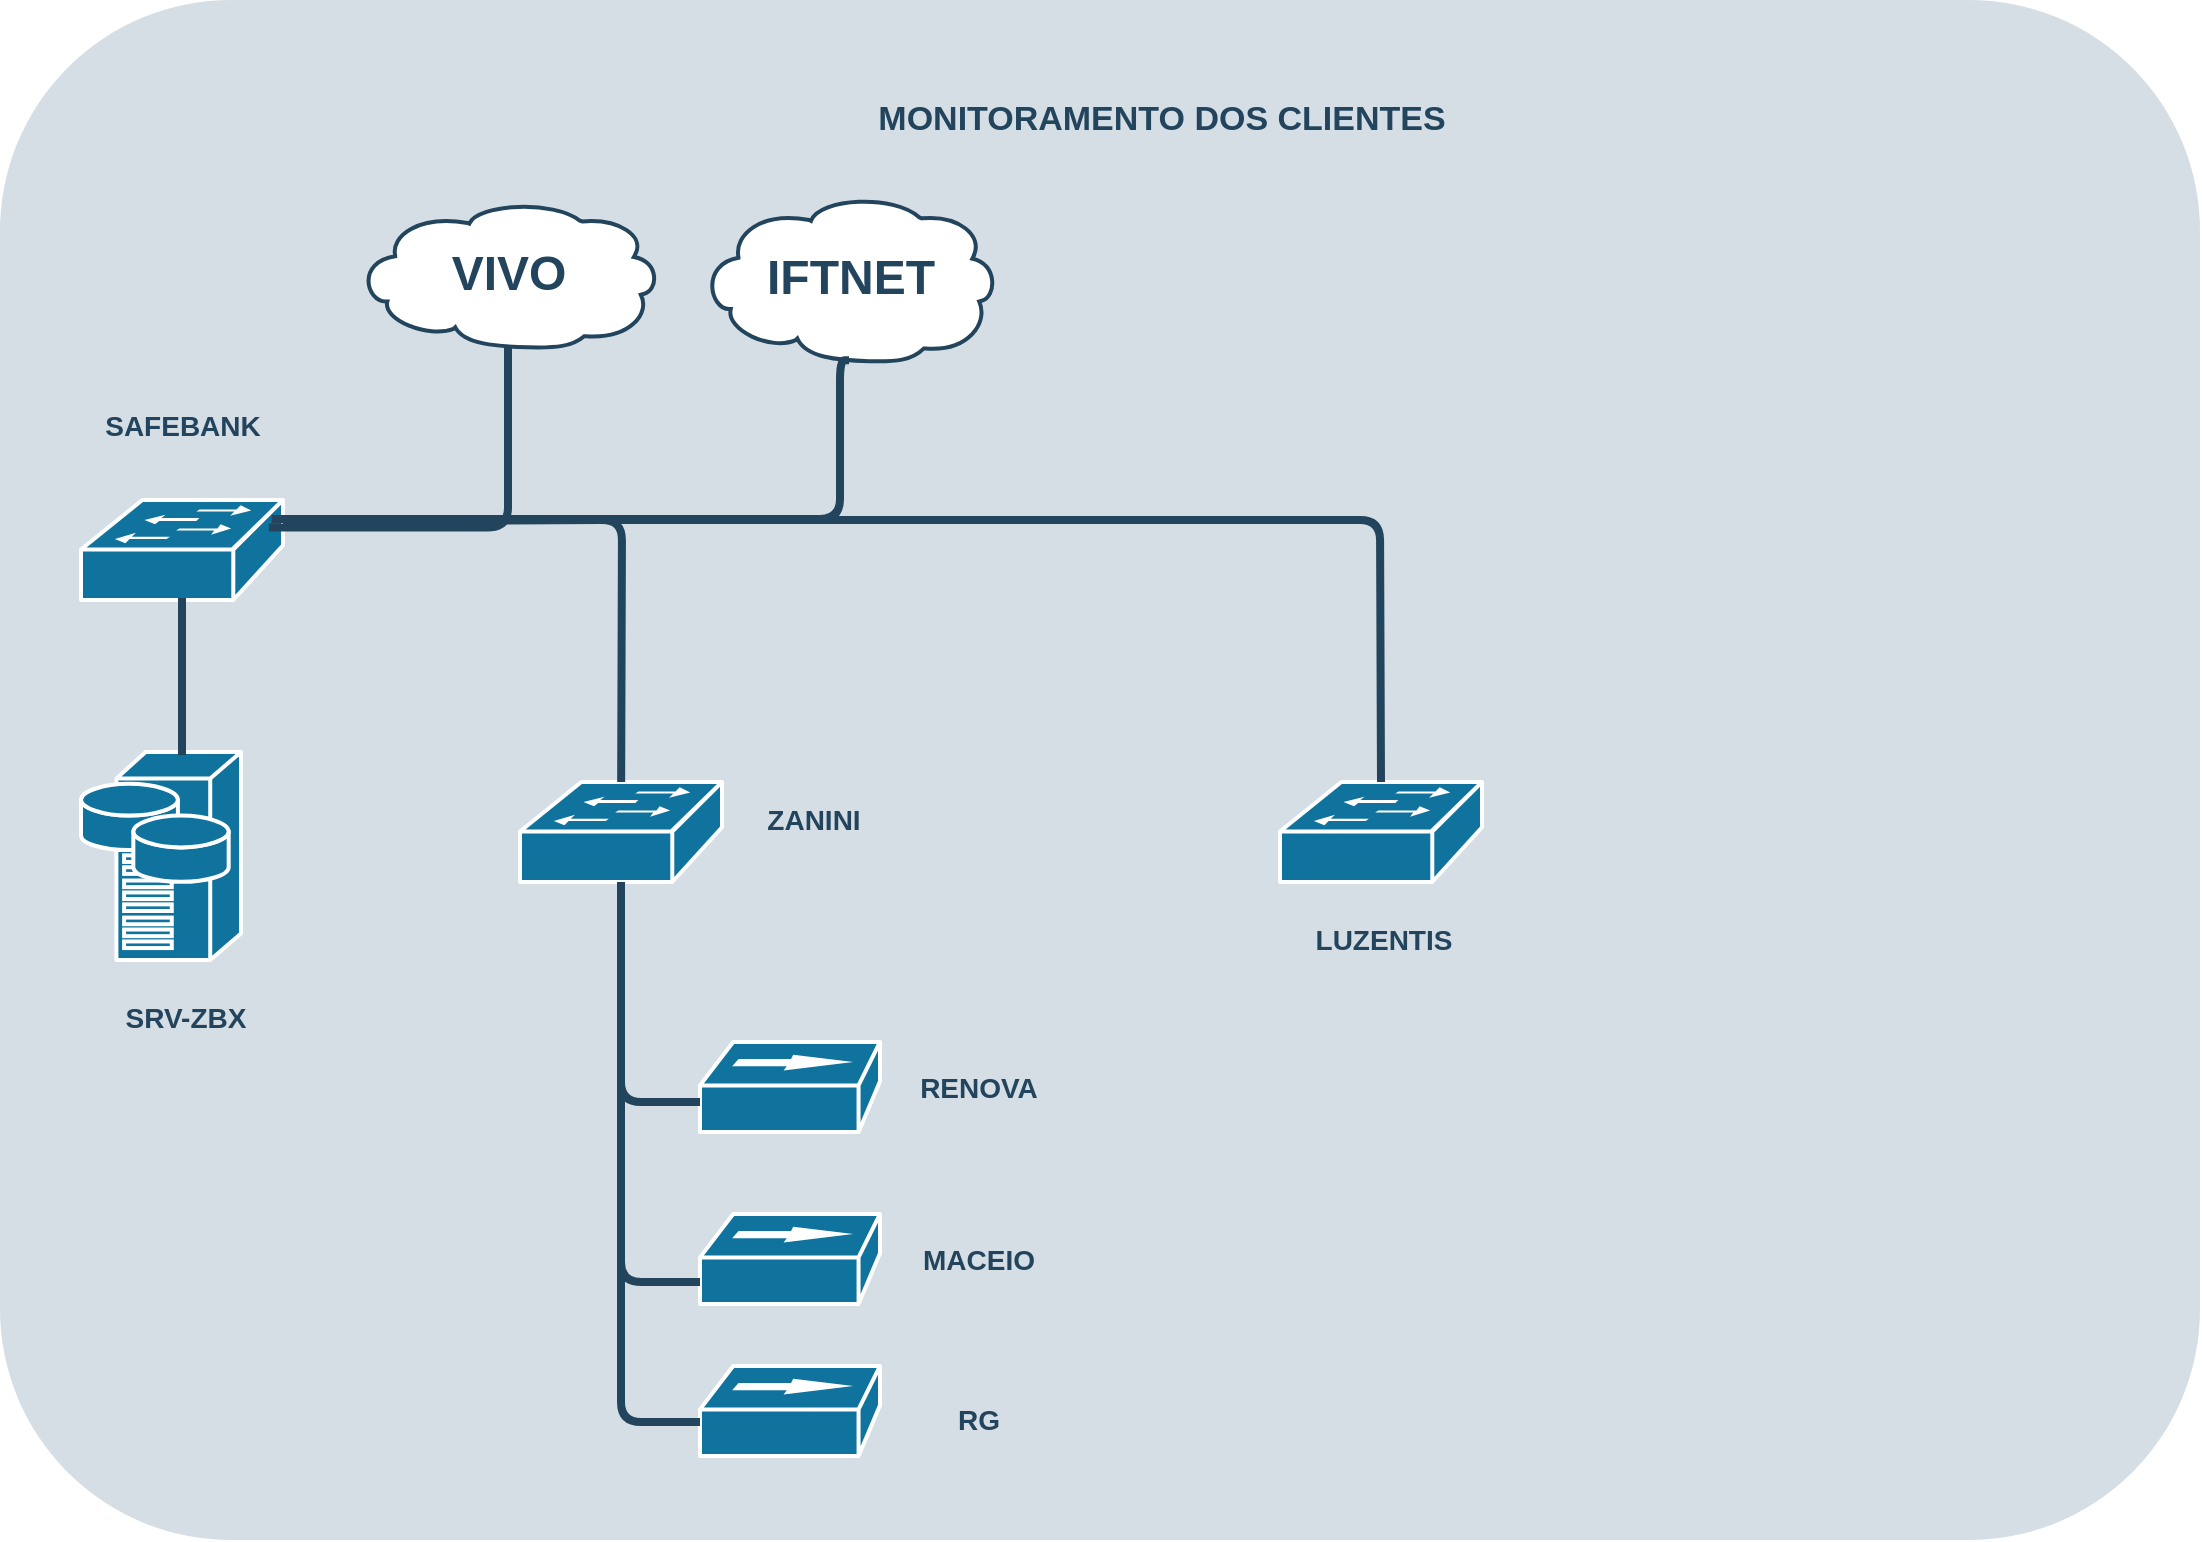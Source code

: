 <mxfile version="16.5.3" type="device"><diagram id="6a731a19-8d31-9384-78a2-239565b7b9f0" name="Page-1"><mxGraphModel dx="3307" dy="2455" grid="1" gridSize="10" guides="1" tooltips="1" connect="1" arrows="1" fold="1" page="1" pageScale="1" pageWidth="827" pageHeight="1169" background="none" math="0" shadow="0"><root><mxCell id="0"/><mxCell id="1" parent="0"/><mxCell id="2093" value="" style="rounded=1;whiteSpace=wrap;html=1;strokeColor=none;fillColor=#BAC8D3;fontSize=24;fontColor=#23445D;align=center;opacity=60;" parent="1" vertex="1"><mxGeometry x="-10" y="-100" width="1100" height="770" as="geometry"/></mxCell><mxCell id="2100" value="" style="shape=mxgraph.cisco.servers.storage_server;html=1;dashed=0;fillColor=#10739E;strokeColor=#ffffff;strokeWidth=2;verticalLabelPosition=bottom;verticalAlign=top;fontFamily=Helvetica;fontSize=36;fontColor=#FFB366" parent="1" vertex="1"><mxGeometry x="30.5" y="276" width="80" height="104" as="geometry"/></mxCell><mxCell id="2109" value="VIVO" style="shape=mxgraph.cisco.storage.cloud;html=1;dashed=0;strokeColor=#23445D;fillColor=#ffffff;strokeWidth=2;fontFamily=Helvetica;fontSize=24;fontColor=#23445D;align=center;fontStyle=1" parent="1" vertex="1"><mxGeometry x="168" width="152" height="74" as="geometry"/></mxCell><mxCell id="2110" value="IFTNET" style="shape=mxgraph.cisco.storage.cloud;html=1;dashed=0;strokeColor=#23445D;fillColor=#ffffff;strokeWidth=2;fontFamily=Helvetica;fontSize=24;fontColor=#23445D;fontStyle=1" parent="1" vertex="1"><mxGeometry x="340" y="-3" width="149" height="84" as="geometry"/></mxCell><mxCell id="2114" value="" style="shape=mxgraph.cisco.switches.workgroup_switch;html=1;dashed=0;fillColor=#10739E;strokeColor=#ffffff;strokeWidth=2;verticalLabelPosition=bottom;verticalAlign=top;fontFamily=Helvetica;fontSize=36;fontColor=#FFB366" parent="1" vertex="1"><mxGeometry x="250" y="291" width="101" height="50" as="geometry"/></mxCell><mxCell id="2116" value="" style="shape=mxgraph.cisco.switches.workgroup_switch;html=1;dashed=0;fillColor=#10739E;strokeColor=#ffffff;strokeWidth=2;verticalLabelPosition=bottom;verticalAlign=top;fontFamily=Helvetica;fontSize=36;fontColor=#FFB366" parent="1" vertex="1"><mxGeometry x="630" y="291" width="101" height="50" as="geometry"/></mxCell><mxCell id="2117" value="" style="shape=mxgraph.cisco.switches.workgroup_switch;html=1;dashed=0;fillColor=#10739E;strokeColor=#ffffff;strokeWidth=2;verticalLabelPosition=bottom;verticalAlign=top;fontFamily=Helvetica;fontSize=36;fontColor=#FFB366" parent="1" vertex="1"><mxGeometry x="30.5" y="150" width="101" height="50" as="geometry"/></mxCell><mxCell id="2126" value="" style="shape=mxgraph.cisco.hubs_and_gateways.100baset_hub;html=1;dashed=0;fillColor=#10739E;strokeColor=#ffffff;strokeWidth=2;verticalLabelPosition=bottom;verticalAlign=top;fontFamily=Helvetica;fontSize=36;fontColor=#FFB366" parent="1" vertex="1"><mxGeometry x="340" y="421" width="90" height="45" as="geometry"/></mxCell><mxCell id="2128" value="" style="shape=mxgraph.cisco.hubs_and_gateways.100baset_hub;html=1;dashed=0;fillColor=#10739E;strokeColor=#ffffff;strokeWidth=2;verticalLabelPosition=bottom;verticalAlign=top;fontFamily=Helvetica;fontSize=36;fontColor=#FFB366" parent="1" vertex="1"><mxGeometry x="340" y="507" width="90" height="45" as="geometry"/></mxCell><mxCell id="2129" value="" style="shape=mxgraph.cisco.hubs_and_gateways.100baset_hub;html=1;dashed=0;fillColor=#10739E;strokeColor=#ffffff;strokeWidth=2;verticalLabelPosition=bottom;verticalAlign=top;fontFamily=Helvetica;fontSize=36;fontColor=#FFB366" parent="1" vertex="1"><mxGeometry x="340" y="583" width="90" height="45" as="geometry"/></mxCell><mxCell id="2155" value="" style="edgeStyle=elbowEdgeStyle;elbow=horizontal;endArrow=none;html=1;strokeColor=#23445D;endFill=0;strokeWidth=4;rounded=1;entryX=0.5;entryY=0.99;entryDx=0;entryDy=0;entryPerimeter=0;exitX=0.944;exitY=0.189;exitDx=0;exitDy=0;exitPerimeter=0;" parent="1" target="2110" edge="1" source="2117"><mxGeometry width="100" height="100" relative="1" as="geometry"><mxPoint x="375" y="146" as="sourcePoint"/><mxPoint x="375" y="93" as="targetPoint"/><Array as="points"><mxPoint x="410" y="120"/></Array></mxGeometry></mxCell><mxCell id="2156" value="" style="edgeStyle=elbowEdgeStyle;elbow=horizontal;endArrow=none;html=1;strokeColor=#23445D;endFill=0;strokeWidth=4;rounded=1;entryX=0.5;entryY=0.99;entryDx=0;entryDy=0;entryPerimeter=0;exitX=0.93;exitY=0.274;exitDx=0;exitDy=0;exitPerimeter=0;" parent="1" target="2109" edge="1" source="2117"><mxGeometry width="100" height="100" relative="1" as="geometry"><mxPoint x="318" y="142" as="sourcePoint"/><mxPoint x="318" y="81" as="targetPoint"/><Array as="points"><mxPoint x="244" y="130"/></Array></mxGeometry></mxCell><mxCell id="2159" value="" style="edgeStyle=elbowEdgeStyle;elbow=horizontal;endArrow=none;html=1;strokeColor=#23445D;endFill=0;strokeWidth=4;rounded=1;exitX=0.5;exitY=0;exitDx=0;exitDy=0;exitPerimeter=0;" parent="1" target="2117" edge="1" source="2116"><mxGeometry width="100" height="100" relative="1" as="geometry"><mxPoint x="820" y="150" as="sourcePoint"/><mxPoint x="266.806" y="156.944" as="targetPoint"/><Array as="points"><mxPoint x="680" y="160"/><mxPoint x="620" y="160"/><mxPoint x="440" y="170"/><mxPoint x="90" y="170"/></Array></mxGeometry></mxCell><mxCell id="2169" value="" style="edgeStyle=elbowEdgeStyle;elbow=horizontal;endArrow=none;html=1;strokeColor=#23445D;endFill=0;strokeWidth=4;rounded=1;exitX=0.5;exitY=0.98;exitDx=0;exitDy=0;exitPerimeter=0;entryX=0.627;entryY=0.016;entryDx=0;entryDy=0;entryPerimeter=0;" parent="1" source="2117" edge="1" target="2100"><mxGeometry width="100" height="100" relative="1" as="geometry"><mxPoint x="82.22" y="217" as="sourcePoint"/><mxPoint x="81.498" y="259.083" as="targetPoint"/></mxGeometry></mxCell><mxCell id="2172" style="edgeStyle=none;rounded=1;html=1;strokeColor=#23445D;endArrow=none;endFill=0;strokeWidth=4;exitX=1.001;exitY=0.217;exitDx=0;exitDy=0;exitPerimeter=0;" parent="1" source="2117" target="2114" edge="1"><mxGeometry relative="1" as="geometry"><mxPoint x="10" y="200" as="sourcePoint"/><Array as="points"><mxPoint x="301" y="160"/></Array></mxGeometry></mxCell><mxCell id="2180" style="edgeStyle=orthogonalEdgeStyle;rounded=1;html=1;strokeColor=#23445D;endArrow=none;endFill=0;strokeWidth=4" parent="1" source="2114" target="2126" edge="1"><mxGeometry relative="1" as="geometry"><Array as="points"><mxPoint x="301" y="451"/></Array></mxGeometry></mxCell><mxCell id="2181" style="edgeStyle=orthogonalEdgeStyle;rounded=1;html=1;strokeColor=#23445D;endArrow=none;endFill=0;strokeWidth=4" parent="1" source="2114" target="2128" edge="1"><mxGeometry relative="1" as="geometry"><Array as="points"><mxPoint x="301" y="541"/></Array></mxGeometry></mxCell><mxCell id="2182" style="edgeStyle=orthogonalEdgeStyle;rounded=1;html=1;strokeColor=#23445D;endArrow=none;endFill=0;strokeWidth=4" parent="1" source="2114" target="2129" edge="1"><mxGeometry relative="1" as="geometry"><Array as="points"><mxPoint x="301" y="611"/></Array><mxPoint x="340" y="611.0" as="targetPoint"/></mxGeometry></mxCell><mxCell id="2226" value="&lt;font color=&quot;#23445d&quot; style=&quot;font-size: 17px&quot;&gt;MONITORAMENTO DOS CLIENTES&lt;/font&gt;" style="rounded=1;whiteSpace=wrap;html=1;strokeColor=none;fillColor=none;fontSize=14;fontColor=#742B21;align=center;fontStyle=1" parent="1" vertex="1"><mxGeometry x="420.5" y="-60" width="300" height="40" as="geometry"/></mxCell><mxCell id="2227" value="&lt;font color=&quot;#23445d&quot;&gt;MACEIO&lt;/font&gt;" style="rounded=1;whiteSpace=wrap;html=1;strokeColor=none;fillColor=none;fontSize=14;fontColor=#742B21;align=center;fontStyle=1" parent="1" vertex="1"><mxGeometry x="408" y="520" width="143" height="19" as="geometry"/></mxCell><mxCell id="2228" value="&lt;font color=&quot;#23445d&quot;&gt;SAFEBANK&lt;/font&gt;" style="rounded=1;whiteSpace=wrap;html=1;strokeColor=none;fillColor=none;fontSize=14;fontColor=#742B21;align=center;fontStyle=1" parent="1" vertex="1"><mxGeometry x="44.5" y="103" width="73" height="19" as="geometry"/></mxCell><mxCell id="2229" value="SRV-ZBX" style="rounded=1;whiteSpace=wrap;html=1;strokeColor=none;fillColor=none;fontSize=14;fontColor=#23445D;align=center;fontStyle=1" parent="1" vertex="1"><mxGeometry x="33.5" y="399" width="98" height="19" as="geometry"/></mxCell><mxCell id="2230" value="ZANINI" style="rounded=1;whiteSpace=wrap;html=1;strokeColor=none;fillColor=none;fontSize=14;fontColor=#23445D;align=center;fontStyle=1" parent="1" vertex="1"><mxGeometry x="364" y="300" width="66" height="19" as="geometry"/></mxCell><mxCell id="2231" value="LUZENTIS" style="rounded=1;whiteSpace=wrap;html=1;strokeColor=none;fillColor=none;fontSize=14;fontColor=#23445D;align=center;fontStyle=1" parent="1" vertex="1"><mxGeometry x="642.5" y="360" width="78" height="20" as="geometry"/></mxCell><mxCell id="2232" value="&lt;font color=&quot;#23445d&quot;&gt;RG&lt;/font&gt;" style="rounded=1;whiteSpace=wrap;html=1;strokeColor=none;fillColor=none;fontSize=14;fontColor=#742B21;align=center;fontStyle=1" parent="1" vertex="1"><mxGeometry x="425" y="600" width="109" height="19" as="geometry"/></mxCell><mxCell id="2233" value="RENOVA" style="rounded=1;whiteSpace=wrap;html=1;strokeColor=none;fillColor=none;fontSize=14;fontColor=#23445D;align=center;fontStyle=1" parent="1" vertex="1"><mxGeometry x="433" y="434" width="93" height="19" as="geometry"/></mxCell><mxCell id="2257" style="edgeStyle=orthogonalEdgeStyle;curved=1;rounded=0;jumpStyle=none;html=1;exitX=0.75;exitY=0;entryX=0.75;entryY=0;shadow=0;labelBackgroundColor=#ffffff;startArrow=none;startFill=0;endArrow=none;endFill=0;endSize=10;jettySize=auto;orthogonalLoop=1;strokeColor=#23445D;strokeWidth=2;fillColor=#F08705;fontFamily=Helvetica;fontSize=25;fontColor=#23445D;align=left;" parent="1" edge="1"><mxGeometry relative="1" as="geometry"><mxPoint x="497.75" y="520" as="sourcePoint"/><mxPoint x="497.75" y="520" as="targetPoint"/></mxGeometry></mxCell></root></mxGraphModel></diagram></mxfile>
